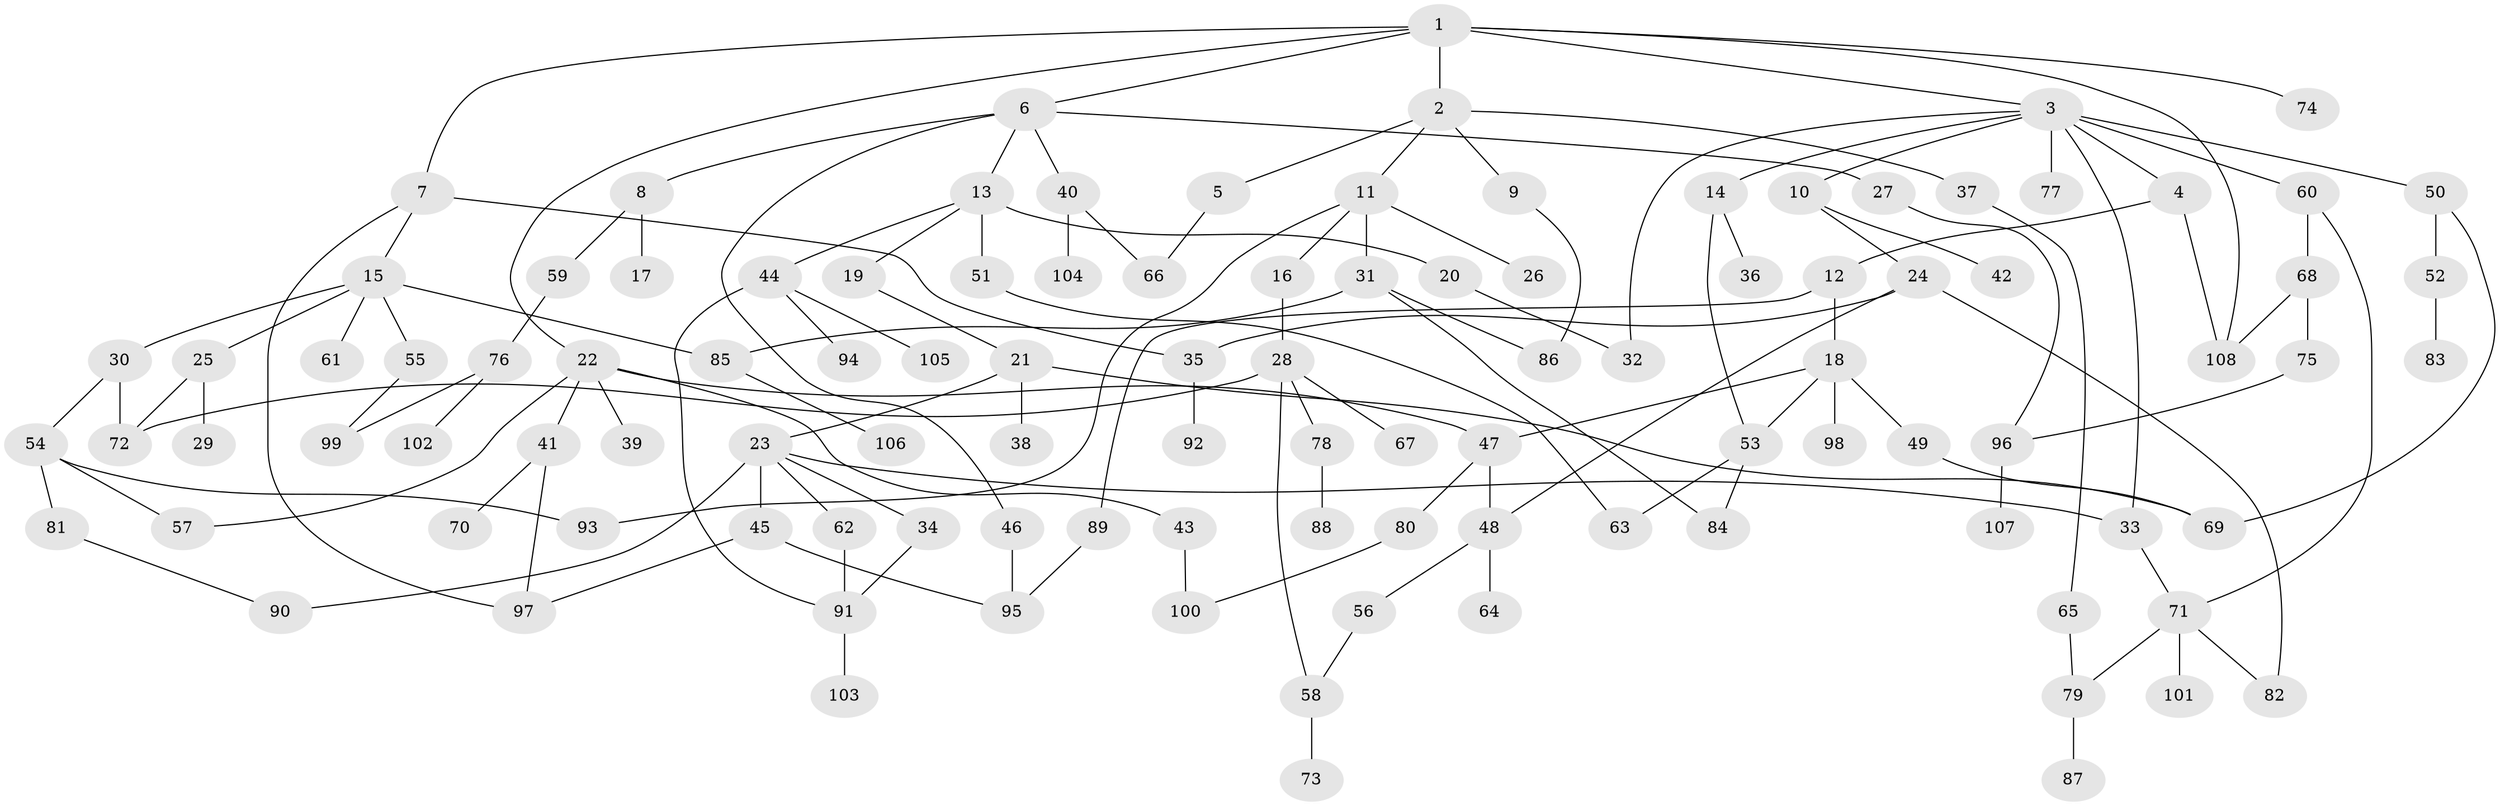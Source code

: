 // coarse degree distribution, {11: 0.013333333333333334, 5: 0.04, 10: 0.013333333333333334, 2: 0.22666666666666666, 6: 0.05333333333333334, 8: 0.013333333333333334, 3: 0.22666666666666666, 4: 0.10666666666666667, 1: 0.29333333333333333, 7: 0.013333333333333334}
// Generated by graph-tools (version 1.1) at 2025/41/03/06/25 10:41:29]
// undirected, 108 vertices, 140 edges
graph export_dot {
graph [start="1"]
  node [color=gray90,style=filled];
  1;
  2;
  3;
  4;
  5;
  6;
  7;
  8;
  9;
  10;
  11;
  12;
  13;
  14;
  15;
  16;
  17;
  18;
  19;
  20;
  21;
  22;
  23;
  24;
  25;
  26;
  27;
  28;
  29;
  30;
  31;
  32;
  33;
  34;
  35;
  36;
  37;
  38;
  39;
  40;
  41;
  42;
  43;
  44;
  45;
  46;
  47;
  48;
  49;
  50;
  51;
  52;
  53;
  54;
  55;
  56;
  57;
  58;
  59;
  60;
  61;
  62;
  63;
  64;
  65;
  66;
  67;
  68;
  69;
  70;
  71;
  72;
  73;
  74;
  75;
  76;
  77;
  78;
  79;
  80;
  81;
  82;
  83;
  84;
  85;
  86;
  87;
  88;
  89;
  90;
  91;
  92;
  93;
  94;
  95;
  96;
  97;
  98;
  99;
  100;
  101;
  102;
  103;
  104;
  105;
  106;
  107;
  108;
  1 -- 2;
  1 -- 3;
  1 -- 6;
  1 -- 7;
  1 -- 22;
  1 -- 74;
  1 -- 108;
  2 -- 5;
  2 -- 9;
  2 -- 11;
  2 -- 37;
  3 -- 4;
  3 -- 10;
  3 -- 14;
  3 -- 32;
  3 -- 33;
  3 -- 50;
  3 -- 60;
  3 -- 77;
  4 -- 12;
  4 -- 108;
  5 -- 66;
  6 -- 8;
  6 -- 13;
  6 -- 27;
  6 -- 40;
  6 -- 46;
  7 -- 15;
  7 -- 35;
  7 -- 97;
  8 -- 17;
  8 -- 59;
  9 -- 86;
  10 -- 24;
  10 -- 42;
  11 -- 16;
  11 -- 26;
  11 -- 31;
  11 -- 93;
  12 -- 18;
  12 -- 89;
  13 -- 19;
  13 -- 20;
  13 -- 44;
  13 -- 51;
  14 -- 36;
  14 -- 53;
  15 -- 25;
  15 -- 30;
  15 -- 55;
  15 -- 61;
  15 -- 85;
  16 -- 28;
  18 -- 47;
  18 -- 49;
  18 -- 53;
  18 -- 98;
  19 -- 21;
  20 -- 32;
  21 -- 23;
  21 -- 38;
  21 -- 69;
  22 -- 39;
  22 -- 41;
  22 -- 43;
  22 -- 47;
  22 -- 57;
  23 -- 34;
  23 -- 45;
  23 -- 62;
  23 -- 90;
  23 -- 33;
  24 -- 48;
  24 -- 35;
  24 -- 82;
  25 -- 29;
  25 -- 72;
  27 -- 96;
  28 -- 67;
  28 -- 72;
  28 -- 78;
  28 -- 58;
  30 -- 54;
  30 -- 72;
  31 -- 86;
  31 -- 85;
  31 -- 84;
  33 -- 71;
  34 -- 91;
  35 -- 92;
  37 -- 65;
  40 -- 104;
  40 -- 66;
  41 -- 70;
  41 -- 97;
  43 -- 100;
  44 -- 94;
  44 -- 105;
  44 -- 91;
  45 -- 97;
  45 -- 95;
  46 -- 95;
  47 -- 48;
  47 -- 80;
  48 -- 56;
  48 -- 64;
  49 -- 69;
  50 -- 52;
  50 -- 69;
  51 -- 63;
  52 -- 83;
  53 -- 63;
  53 -- 84;
  54 -- 57;
  54 -- 81;
  54 -- 93;
  55 -- 99;
  56 -- 58;
  58 -- 73;
  59 -- 76;
  60 -- 68;
  60 -- 71;
  62 -- 91;
  65 -- 79;
  68 -- 75;
  68 -- 108;
  71 -- 79;
  71 -- 82;
  71 -- 101;
  75 -- 96;
  76 -- 99;
  76 -- 102;
  78 -- 88;
  79 -- 87;
  80 -- 100;
  81 -- 90;
  85 -- 106;
  89 -- 95;
  91 -- 103;
  96 -- 107;
}
